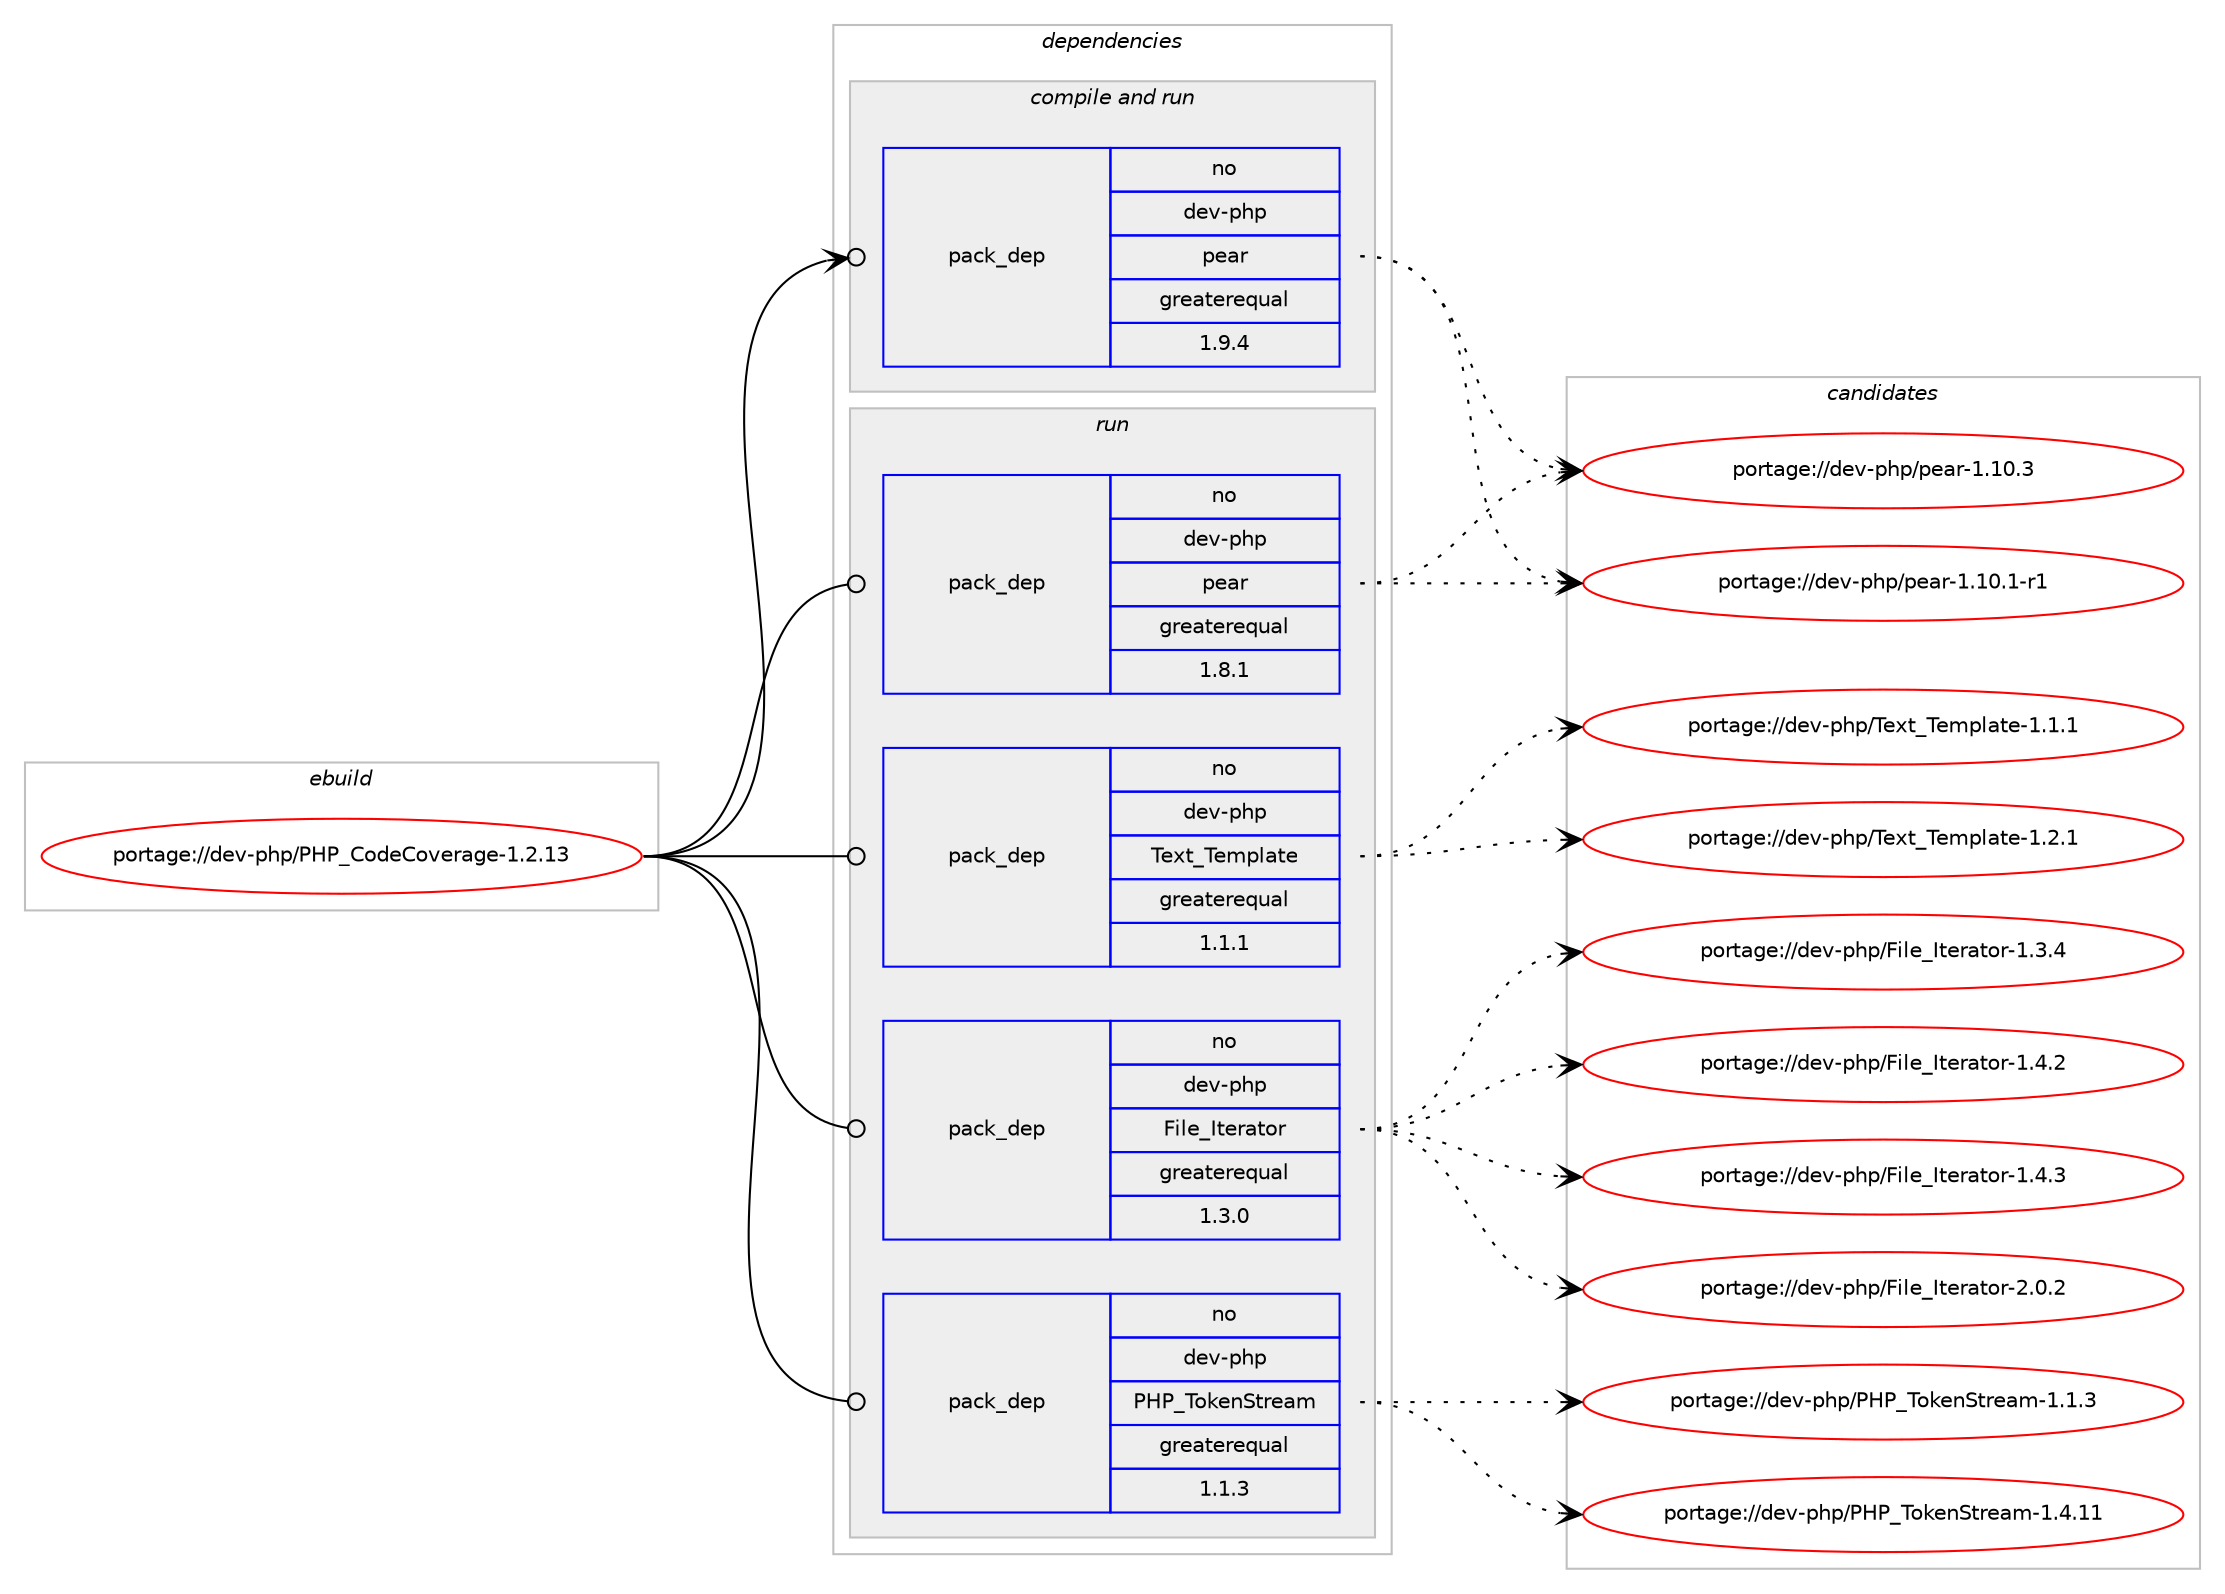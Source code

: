 digraph prolog {

# *************
# Graph options
# *************

newrank=true;
concentrate=true;
compound=true;
graph [rankdir=LR,fontname=Helvetica,fontsize=10,ranksep=1.5];#, ranksep=2.5, nodesep=0.2];
edge  [arrowhead=vee];
node  [fontname=Helvetica,fontsize=10];

# **********
# The ebuild
# **********

subgraph cluster_leftcol {
color=gray;
rank=same;
label=<<i>ebuild</i>>;
id [label="portage://dev-php/PHP_CodeCoverage-1.2.13", color=red, width=4, href="../dev-php/PHP_CodeCoverage-1.2.13.svg"];
}

# ****************
# The dependencies
# ****************

subgraph cluster_midcol {
color=gray;
label=<<i>dependencies</i>>;
subgraph cluster_compile {
fillcolor="#eeeeee";
style=filled;
label=<<i>compile</i>>;
}
subgraph cluster_compileandrun {
fillcolor="#eeeeee";
style=filled;
label=<<i>compile and run</i>>;
subgraph pack97112 {
dependency124337 [label=<<TABLE BORDER="0" CELLBORDER="1" CELLSPACING="0" CELLPADDING="4" WIDTH="220"><TR><TD ROWSPAN="6" CELLPADDING="30">pack_dep</TD></TR><TR><TD WIDTH="110">no</TD></TR><TR><TD>dev-php</TD></TR><TR><TD>pear</TD></TR><TR><TD>greaterequal</TD></TR><TR><TD>1.9.4</TD></TR></TABLE>>, shape=none, color=blue];
}
id:e -> dependency124337:w [weight=20,style="solid",arrowhead="odotvee"];
}
subgraph cluster_run {
fillcolor="#eeeeee";
style=filled;
label=<<i>run</i>>;
subgraph pack97113 {
dependency124338 [label=<<TABLE BORDER="0" CELLBORDER="1" CELLSPACING="0" CELLPADDING="4" WIDTH="220"><TR><TD ROWSPAN="6" CELLPADDING="30">pack_dep</TD></TR><TR><TD WIDTH="110">no</TD></TR><TR><TD>dev-php</TD></TR><TR><TD>File_Iterator</TD></TR><TR><TD>greaterequal</TD></TR><TR><TD>1.3.0</TD></TR></TABLE>>, shape=none, color=blue];
}
id:e -> dependency124338:w [weight=20,style="solid",arrowhead="odot"];
subgraph pack97114 {
dependency124339 [label=<<TABLE BORDER="0" CELLBORDER="1" CELLSPACING="0" CELLPADDING="4" WIDTH="220"><TR><TD ROWSPAN="6" CELLPADDING="30">pack_dep</TD></TR><TR><TD WIDTH="110">no</TD></TR><TR><TD>dev-php</TD></TR><TR><TD>PHP_TokenStream</TD></TR><TR><TD>greaterequal</TD></TR><TR><TD>1.1.3</TD></TR></TABLE>>, shape=none, color=blue];
}
id:e -> dependency124339:w [weight=20,style="solid",arrowhead="odot"];
subgraph pack97115 {
dependency124340 [label=<<TABLE BORDER="0" CELLBORDER="1" CELLSPACING="0" CELLPADDING="4" WIDTH="220"><TR><TD ROWSPAN="6" CELLPADDING="30">pack_dep</TD></TR><TR><TD WIDTH="110">no</TD></TR><TR><TD>dev-php</TD></TR><TR><TD>Text_Template</TD></TR><TR><TD>greaterequal</TD></TR><TR><TD>1.1.1</TD></TR></TABLE>>, shape=none, color=blue];
}
id:e -> dependency124340:w [weight=20,style="solid",arrowhead="odot"];
subgraph pack97116 {
dependency124341 [label=<<TABLE BORDER="0" CELLBORDER="1" CELLSPACING="0" CELLPADDING="4" WIDTH="220"><TR><TD ROWSPAN="6" CELLPADDING="30">pack_dep</TD></TR><TR><TD WIDTH="110">no</TD></TR><TR><TD>dev-php</TD></TR><TR><TD>pear</TD></TR><TR><TD>greaterequal</TD></TR><TR><TD>1.8.1</TD></TR></TABLE>>, shape=none, color=blue];
}
id:e -> dependency124341:w [weight=20,style="solid",arrowhead="odot"];
}
}

# **************
# The candidates
# **************

subgraph cluster_choices {
rank=same;
color=gray;
label=<<i>candidates</i>>;

subgraph choice97112 {
color=black;
nodesep=1;
choiceportage100101118451121041124711210197114454946494846494511449 [label="portage://dev-php/pear-1.10.1-r1", color=red, width=4,href="../dev-php/pear-1.10.1-r1.svg"];
choiceportage10010111845112104112471121019711445494649484651 [label="portage://dev-php/pear-1.10.3", color=red, width=4,href="../dev-php/pear-1.10.3.svg"];
dependency124337:e -> choiceportage100101118451121041124711210197114454946494846494511449:w [style=dotted,weight="100"];
dependency124337:e -> choiceportage10010111845112104112471121019711445494649484651:w [style=dotted,weight="100"];
}
subgraph choice97113 {
color=black;
nodesep=1;
choiceportage100101118451121041124770105108101957311610111497116111114454946514652 [label="portage://dev-php/File_Iterator-1.3.4", color=red, width=4,href="../dev-php/File_Iterator-1.3.4.svg"];
choiceportage100101118451121041124770105108101957311610111497116111114454946524650 [label="portage://dev-php/File_Iterator-1.4.2", color=red, width=4,href="../dev-php/File_Iterator-1.4.2.svg"];
choiceportage100101118451121041124770105108101957311610111497116111114454946524651 [label="portage://dev-php/File_Iterator-1.4.3", color=red, width=4,href="../dev-php/File_Iterator-1.4.3.svg"];
choiceportage100101118451121041124770105108101957311610111497116111114455046484650 [label="portage://dev-php/File_Iterator-2.0.2", color=red, width=4,href="../dev-php/File_Iterator-2.0.2.svg"];
dependency124338:e -> choiceportage100101118451121041124770105108101957311610111497116111114454946514652:w [style=dotted,weight="100"];
dependency124338:e -> choiceportage100101118451121041124770105108101957311610111497116111114454946524650:w [style=dotted,weight="100"];
dependency124338:e -> choiceportage100101118451121041124770105108101957311610111497116111114454946524651:w [style=dotted,weight="100"];
dependency124338:e -> choiceportage100101118451121041124770105108101957311610111497116111114455046484650:w [style=dotted,weight="100"];
}
subgraph choice97114 {
color=black;
nodesep=1;
choiceportage100101118451121041124780728095841111071011108311611410197109454946494651 [label="portage://dev-php/PHP_TokenStream-1.1.3", color=red, width=4,href="../dev-php/PHP_TokenStream-1.1.3.svg"];
choiceportage10010111845112104112478072809584111107101110831161141019710945494652464949 [label="portage://dev-php/PHP_TokenStream-1.4.11", color=red, width=4,href="../dev-php/PHP_TokenStream-1.4.11.svg"];
dependency124339:e -> choiceportage100101118451121041124780728095841111071011108311611410197109454946494651:w [style=dotted,weight="100"];
dependency124339:e -> choiceportage10010111845112104112478072809584111107101110831161141019710945494652464949:w [style=dotted,weight="100"];
}
subgraph choice97115 {
color=black;
nodesep=1;
choiceportage100101118451121041124784101120116958410110911210897116101454946494649 [label="portage://dev-php/Text_Template-1.1.1", color=red, width=4,href="../dev-php/Text_Template-1.1.1.svg"];
choiceportage100101118451121041124784101120116958410110911210897116101454946504649 [label="portage://dev-php/Text_Template-1.2.1", color=red, width=4,href="../dev-php/Text_Template-1.2.1.svg"];
dependency124340:e -> choiceportage100101118451121041124784101120116958410110911210897116101454946494649:w [style=dotted,weight="100"];
dependency124340:e -> choiceportage100101118451121041124784101120116958410110911210897116101454946504649:w [style=dotted,weight="100"];
}
subgraph choice97116 {
color=black;
nodesep=1;
choiceportage100101118451121041124711210197114454946494846494511449 [label="portage://dev-php/pear-1.10.1-r1", color=red, width=4,href="../dev-php/pear-1.10.1-r1.svg"];
choiceportage10010111845112104112471121019711445494649484651 [label="portage://dev-php/pear-1.10.3", color=red, width=4,href="../dev-php/pear-1.10.3.svg"];
dependency124341:e -> choiceportage100101118451121041124711210197114454946494846494511449:w [style=dotted,weight="100"];
dependency124341:e -> choiceportage10010111845112104112471121019711445494649484651:w [style=dotted,weight="100"];
}
}

}
